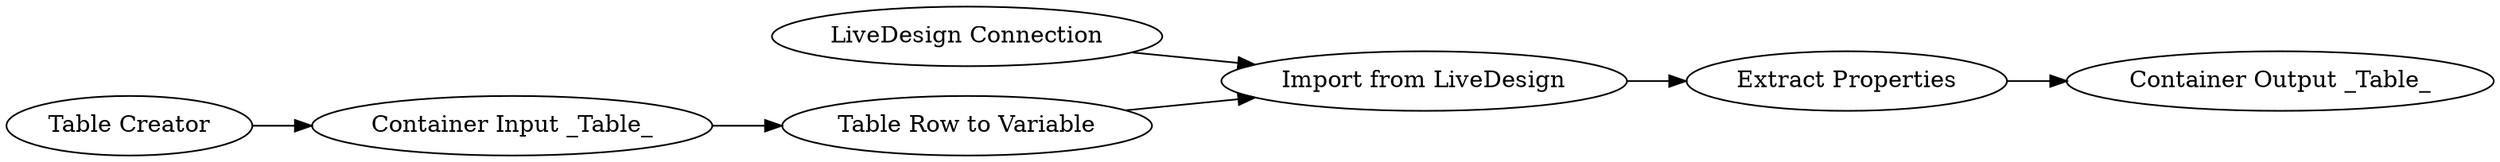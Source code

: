 digraph {
	15269 -> 15272
	15272 -> 15274
	15274 -> 2
	15270 -> 1
	1 -> 15269
	15273 -> 15272
	15273 [label="LiveDesign Connection"]
	15274 [label="Extract Properties"]
	1 [label="Container Input _Table_"]
	15270 [label="Table Creator"]
	15269 [label="Table Row to Variable"]
	15272 [label="Import from LiveDesign"]
	2 [label="Container Output _Table_"]
	rankdir=LR
}
